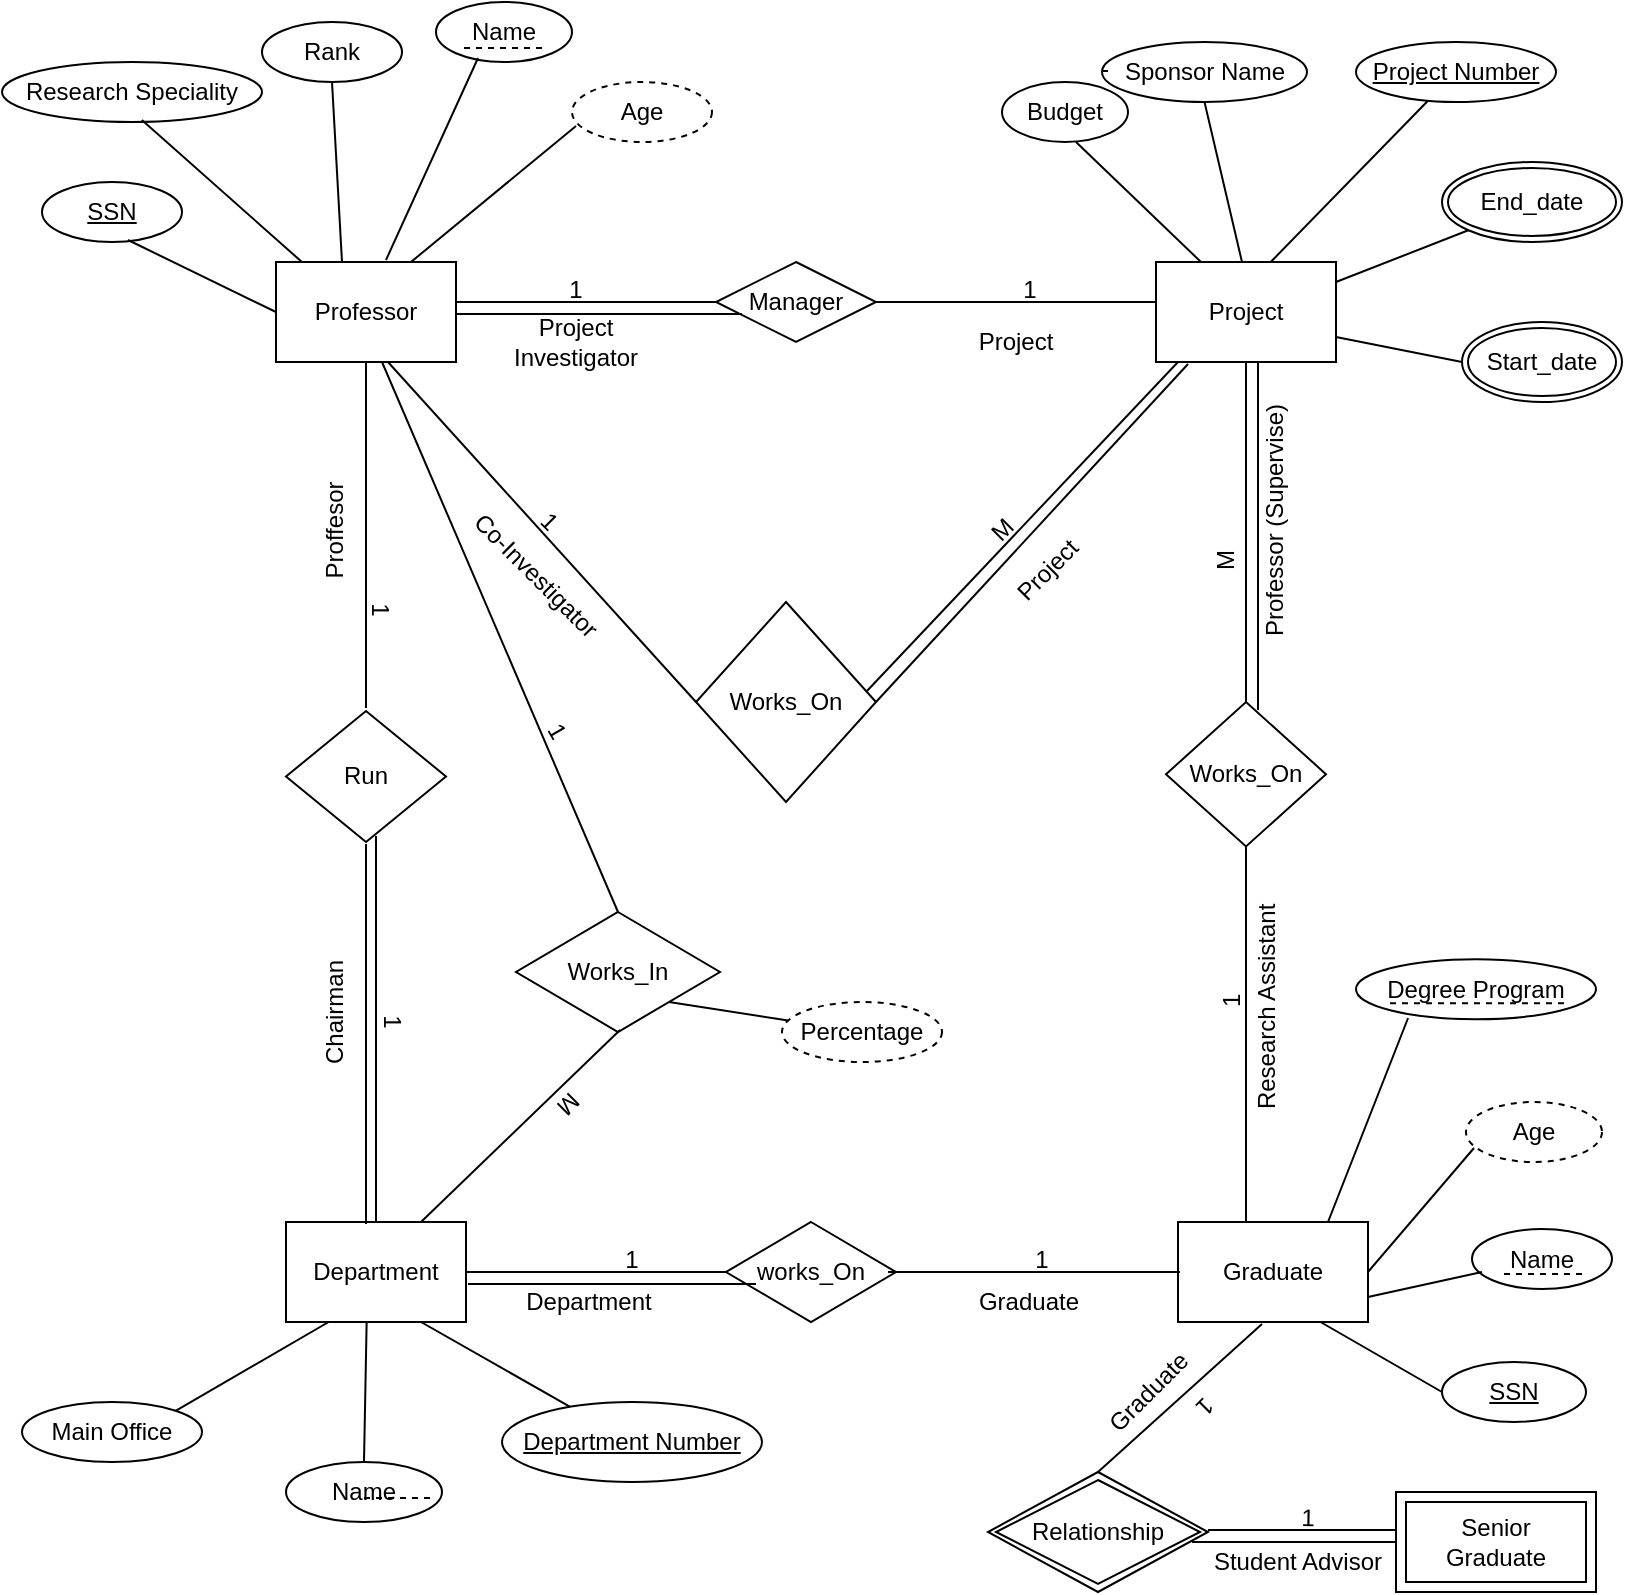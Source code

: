<mxfile type="github" version="14.2.9">
  <diagram id="zzBjoj9Kv_qoTOmiWQ99" name="Page-1">
    <mxGraphModel grid="1" shadow="0" math="0" pageHeight="1169" pageWidth="827" pageScale="1" page="1" fold="1" arrows="1" connect="1" tooltips="1" guides="1" gridSize="10" dy="480" dx="868">
      <root>
        <mxCell id="0" />
        <mxCell id="1" parent="0" />
        <mxCell id="fqFjoD4bvNdqLyDosjun-41" value="Professor (Supervise)" parent="1" style="text;html=1;strokeColor=none;fillColor=none;align=center;verticalAlign=middle;whiteSpace=wrap;rounded=0;rotation=-90;" vertex="1">
          <mxGeometry as="geometry" y="319.5" x="576.5" height="20" width="139" />
        </mxCell>
        <mxCell id="fqFjoD4bvNdqLyDosjun-1" value="" parent="1" edge="1" style="rounded=0;html=1;jettySize=auto;orthogonalLoop=1;fontSize=11;endArrow=block;endFill=0;endSize=8;strokeWidth=1;shadow=0;labelBackgroundColor=none;edgeStyle=orthogonalEdgeStyle;">
          <mxGeometry as="geometry" relative="1">
            <mxPoint as="sourcePoint" y="40" x="100" />
          </mxGeometry>
        </mxCell>
        <mxCell id="fqFjoD4bvNdqLyDosjun-2" value="Yes" parent="1" edge="1" style="rounded=0;html=1;jettySize=auto;orthogonalLoop=1;fontSize=11;endArrow=block;endFill=0;endSize=8;strokeWidth=1;shadow=0;labelBackgroundColor=none;edgeStyle=orthogonalEdgeStyle;">
          <mxGeometry as="geometry" relative="1" y="20">
            <mxPoint as="offset" />
            <mxPoint as="sourcePoint" y="170" x="100" />
          </mxGeometry>
        </mxCell>
        <mxCell id="fqFjoD4bvNdqLyDosjun-3" value="No" parent="1" edge="1" style="edgeStyle=orthogonalEdgeStyle;rounded=0;html=1;jettySize=auto;orthogonalLoop=1;fontSize=11;endArrow=block;endFill=0;endSize=8;strokeWidth=1;shadow=0;labelBackgroundColor=none;">
          <mxGeometry as="geometry" relative="1" y="10">
            <mxPoint as="offset" />
            <mxPoint as="sourcePoint" y="130" x="150" />
          </mxGeometry>
        </mxCell>
        <mxCell id="fqFjoD4bvNdqLyDosjun-4" value="Yes" parent="1" edge="1" style="edgeStyle=orthogonalEdgeStyle;rounded=0;html=1;jettySize=auto;orthogonalLoop=1;fontSize=11;endArrow=block;endFill=0;endSize=8;strokeWidth=1;shadow=0;labelBackgroundColor=none;">
          <mxGeometry as="geometry" relative="1" y="10">
            <mxPoint as="offset" />
            <mxPoint as="sourcePoint" y="250" x="150" />
          </mxGeometry>
        </mxCell>
        <mxCell id="fqFjoD4bvNdqLyDosjun-5" value="Professor" parent="1" style="rounded=0;whiteSpace=wrap;html=1;" vertex="1">
          <mxGeometry as="geometry" y="200" x="147" height="50" width="90" />
        </mxCell>
        <mxCell id="fqFjoD4bvNdqLyDosjun-6" value="Project" parent="1" style="rounded=0;whiteSpace=wrap;html=1;" vertex="1">
          <mxGeometry as="geometry" y="200" x="587" height="50" width="90" />
        </mxCell>
        <mxCell id="fqFjoD4bvNdqLyDosjun-7" value="Manager" parent="1" style="rhombus;whiteSpace=wrap;html=1;" vertex="1">
          <mxGeometry as="geometry" y="200" x="367" height="40" width="80" />
        </mxCell>
        <mxCell id="fqFjoD4bvNdqLyDosjun-8" value="" parent="1" edge="1" target="fqFjoD4bvNdqLyDosjun-7" style="endArrow=none;html=1;entryX=0;entryY=0.5;entryDx=0;entryDy=0;">
          <mxGeometry as="geometry" relative="1" height="50" width="50">
            <mxPoint as="sourcePoint" y="220" x="237" />
            <mxPoint as="targetPoint" y="60" x="297" />
            <Array as="points" />
          </mxGeometry>
        </mxCell>
        <mxCell id="fqFjoD4bvNdqLyDosjun-9" value="" parent="1" edge="1" style="endArrow=none;html=1;">
          <mxGeometry as="geometry" relative="1" height="50" width="50">
            <mxPoint as="sourcePoint" y="220" x="447" />
            <mxPoint as="targetPoint" y="220" x="587" />
            <Array as="points" />
          </mxGeometry>
        </mxCell>
        <mxCell id="fqFjoD4bvNdqLyDosjun-10" value="" parent="1" edge="1" style="endArrow=none;html=1;entryX=0;entryY=1;entryDx=0;entryDy=0;">
          <mxGeometry as="geometry" relative="1" height="50" width="50">
            <mxPoint as="sourcePoint" y="226" x="237" />
            <mxPoint as="targetPoint" y="226" x="380" />
            <Array as="points" />
          </mxGeometry>
        </mxCell>
        <mxCell id="fqFjoD4bvNdqLyDosjun-11" value="Department" parent="1" style="rounded=0;whiteSpace=wrap;html=1;" vertex="1">
          <mxGeometry as="geometry" y="680" x="152" height="50" width="90" />
        </mxCell>
        <mxCell id="fqFjoD4bvNdqLyDosjun-12" value="Graduate" parent="1" style="rounded=0;whiteSpace=wrap;html=1;" vertex="1">
          <mxGeometry as="geometry" y="680" x="598" height="50" width="95" />
        </mxCell>
        <mxCell id="fqFjoD4bvNdqLyDosjun-13" value="" parent="1" edge="1" target="fqFjoD4bvNdqLyDosjun-14" style="endArrow=none;html=1;entryX=0;entryY=0.5;entryDx=0;entryDy=0;exitX=1;exitY=0.5;exitDx=0;exitDy=0;" source="fqFjoD4bvNdqLyDosjun-11">
          <mxGeometry as="geometry" relative="1" height="50" width="50">
            <mxPoint as="sourcePoint" y="780" x="247" />
            <mxPoint as="targetPoint" y="660" x="297" />
            <Array as="points" />
          </mxGeometry>
        </mxCell>
        <mxCell id="fqFjoD4bvNdqLyDosjun-14" value="works_On" parent="1" style="rhombus;whiteSpace=wrap;html=1;" vertex="1">
          <mxGeometry as="geometry" y="680" x="372" height="50" width="85" />
        </mxCell>
        <mxCell id="fqFjoD4bvNdqLyDosjun-15" value="" parent="1" edge="1" style="endArrow=none;html=1;entryX=0;entryY=0.5;entryDx=0;entryDy=0;">
          <mxGeometry as="geometry" relative="1" height="50" width="50">
            <mxPoint as="sourcePoint" y="705" x="453" />
            <mxPoint as="targetPoint" y="705" x="599" />
            <Array as="points" />
          </mxGeometry>
        </mxCell>
        <mxCell id="fqFjoD4bvNdqLyDosjun-16" value="" parent="1" edge="1" target="fqFjoD4bvNdqLyDosjun-17" style="endArrow=none;html=1;entryX=0.5;entryY=1;entryDx=0;entryDy=0;">
          <mxGeometry as="geometry" relative="1" height="50" width="50">
            <mxPoint as="sourcePoint" y="680" x="632" />
            <mxPoint as="targetPoint" y="450" x="631.5" />
            <Array as="points" />
          </mxGeometry>
        </mxCell>
        <mxCell id="fqFjoD4bvNdqLyDosjun-17" value="Works_On" parent="1" style="rhombus;whiteSpace=wrap;html=1;" vertex="1">
          <mxGeometry as="geometry" y="420" x="592" height="72.25" width="80" />
        </mxCell>
        <mxCell id="fqFjoD4bvNdqLyDosjun-18" value="" parent="1" edge="1" target="fqFjoD4bvNdqLyDosjun-6" style="endArrow=none;html=1;exitX=0.5;exitY=0;exitDx=0;exitDy=0;" source="fqFjoD4bvNdqLyDosjun-17">
          <mxGeometry as="geometry" relative="1" height="50" width="50">
            <mxPoint as="sourcePoint" y="460" x="632" />
            <mxPoint as="targetPoint" y="253" x="632" />
            <Array as="points">
              <mxPoint y="350" x="632" />
            </Array>
          </mxGeometry>
        </mxCell>
        <mxCell id="fqFjoD4bvNdqLyDosjun-19" value="" parent="1" edge="1" style="endArrow=none;html=1;exitX=0.5;exitY=0;exitDx=0;exitDy=0;">
          <mxGeometry as="geometry" relative="1" height="50" width="50">
            <mxPoint as="sourcePoint" y="681" x="192" />
            <mxPoint as="targetPoint" y="491" x="192" />
            <Array as="points" />
          </mxGeometry>
        </mxCell>
        <mxCell id="fqFjoD4bvNdqLyDosjun-20" value="Run" parent="1" style="rhombus;whiteSpace=wrap;html=1;" vertex="1">
          <mxGeometry as="geometry" y="424.5" x="152" height="65.5" width="80" />
        </mxCell>
        <mxCell id="fqFjoD4bvNdqLyDosjun-21" value="" parent="1" edge="1" target="fqFjoD4bvNdqLyDosjun-5" style="endArrow=none;html=1;entryX=0.5;entryY=1;entryDx=0;entryDy=0;">
          <mxGeometry as="geometry" relative="1" height="50" width="50">
            <mxPoint as="sourcePoint" y="423" x="192" />
            <mxPoint as="targetPoint" y="253" x="192" />
            <Array as="points" />
          </mxGeometry>
        </mxCell>
        <mxCell id="fqFjoD4bvNdqLyDosjun-22" value="" parent="1" edge="1" style="endArrow=none;html=1;">
          <mxGeometry as="geometry" relative="1" height="50" width="50">
            <mxPoint as="sourcePoint" y="680" x="197" />
            <mxPoint as="targetPoint" y="487" x="197" />
            <Array as="points" />
          </mxGeometry>
        </mxCell>
        <mxCell id="fqFjoD4bvNdqLyDosjun-23" value="" parent="1" edge="1" style="endArrow=none;html=1;">
          <mxGeometry as="geometry" relative="1" height="50" width="50">
            <mxPoint as="sourcePoint" y="424" x="638" />
            <mxPoint as="targetPoint" y="250" x="638" />
            <Array as="points">
              <mxPoint y="348.5" x="638" />
            </Array>
          </mxGeometry>
        </mxCell>
        <mxCell id="fqFjoD4bvNdqLyDosjun-24" value="" parent="1" edge="1" target="fqFjoD4bvNdqLyDosjun-14" style="endArrow=none;html=1;entryX=0;entryY=0.5;entryDx=0;entryDy=0;">
          <mxGeometry as="geometry" relative="1" height="50" width="50">
            <mxPoint as="sourcePoint" y="705" x="242" />
            <mxPoint as="targetPoint" y="705" x="382" />
            <Array as="points" />
          </mxGeometry>
        </mxCell>
        <mxCell id="fqFjoD4bvNdqLyDosjun-27" value="" parent="1" edge="1" style="endArrow=none;html=1;exitX=0.5;exitY=0;exitDx=0;exitDy=0;" source="NwAWpvBv4_DPWViQor-r-1">
          <mxGeometry as="geometry" relative="1" height="50" width="50">
            <mxPoint as="sourcePoint" y="790" x="590" />
            <mxPoint as="targetPoint" y="731" x="640" />
            <Array as="points" />
          </mxGeometry>
        </mxCell>
        <mxCell id="fqFjoD4bvNdqLyDosjun-28" value="" parent="1" edge="1" style="endArrow=none;html=1;">
          <mxGeometry as="geometry" relative="1" height="50" width="50">
            <mxPoint as="sourcePoint" y="711" x="243" />
            <mxPoint as="targetPoint" y="711" x="387" />
            <Array as="points" />
          </mxGeometry>
        </mxCell>
        <mxCell id="fqFjoD4bvNdqLyDosjun-30" value="" parent="1" edge="1" style="endArrow=none;html=1;entryX=0.9;entryY=0.65;entryDx=0;entryDy=0;entryPerimeter=0;">
          <mxGeometry as="geometry" relative="1" height="50" width="50">
            <mxPoint as="sourcePoint" y="840" x="710" />
            <mxPoint as="targetPoint" y="840" x="605" />
            <Array as="points" />
          </mxGeometry>
        </mxCell>
        <mxCell id="fqFjoD4bvNdqLyDosjun-32" value="" parent="1" edge="1" style="endArrow=none;html=1;entryX=1;entryY=0.5;entryDx=0;entryDy=0;">
          <mxGeometry as="geometry" relative="1" height="50" width="50">
            <mxPoint as="sourcePoint" y="834" x="711" />
            <mxPoint as="targetPoint" y="834" x="613" />
            <Array as="points" />
          </mxGeometry>
        </mxCell>
        <mxCell id="fqFjoD4bvNdqLyDosjun-33" value="Works_On" parent="1" style="rhombus;whiteSpace=wrap;html=1;" vertex="1">
          <mxGeometry as="geometry" y="370" x="357" height="100" width="90" />
        </mxCell>
        <mxCell id="fqFjoD4bvNdqLyDosjun-34" value="" parent="1" edge="1" target="fqFjoD4bvNdqLyDosjun-5" style="endArrow=none;html=1;entryX=0.622;entryY=1;entryDx=0;entryDy=0;exitX=0;exitY=0.5;exitDx=0;exitDy=0;entryPerimeter=0;" source="fqFjoD4bvNdqLyDosjun-33">
          <mxGeometry as="geometry" relative="1" height="50" width="50">
            <mxPoint as="sourcePoint" y="400" x="327" />
            <mxPoint as="targetPoint" y="350" x="377" />
          </mxGeometry>
        </mxCell>
        <mxCell id="fqFjoD4bvNdqLyDosjun-35" value="" parent="1" edge="1" style="endArrow=none;html=1;">
          <mxGeometry as="geometry" relative="1" height="50" width="50">
            <mxPoint as="sourcePoint" y="415" x="442" />
            <mxPoint as="targetPoint" y="250" x="598" />
          </mxGeometry>
        </mxCell>
        <mxCell id="fqFjoD4bvNdqLyDosjun-36" value="" parent="1" edge="1" target="fqFjoD4bvNdqLyDosjun-6" style="endArrow=none;html=1;entryX=0.178;entryY=1.02;entryDx=0;entryDy=0;entryPerimeter=0;">
          <mxGeometry as="geometry" relative="1" height="50" width="50">
            <mxPoint as="sourcePoint" y="420" x="447" />
            <mxPoint as="targetPoint" y="270" x="587" />
          </mxGeometry>
        </mxCell>
        <mxCell id="fqFjoD4bvNdqLyDosjun-37" value="Project Investigator" parent="1" style="text;html=1;strokeColor=none;fillColor=none;align=center;verticalAlign=middle;whiteSpace=wrap;rounded=0;" vertex="1">
          <mxGeometry as="geometry" y="230" x="267" height="20" width="60" />
        </mxCell>
        <mxCell id="fqFjoD4bvNdqLyDosjun-38" value="Project" parent="1" style="text;html=1;strokeColor=none;fillColor=none;align=center;verticalAlign=middle;whiteSpace=wrap;rounded=0;" vertex="1">
          <mxGeometry as="geometry" y="230" x="487" height="20" width="60" />
        </mxCell>
        <mxCell id="fqFjoD4bvNdqLyDosjun-39" value="Co-Investigator" parent="1" style="text;html=1;strokeColor=none;fillColor=none;align=center;verticalAlign=middle;whiteSpace=wrap;rounded=0;rotation=45;" vertex="1">
          <mxGeometry as="geometry" y="347" x="232" height="20" width="90" />
        </mxCell>
        <mxCell id="fqFjoD4bvNdqLyDosjun-40" value="Project" parent="1" style="text;html=1;strokeColor=none;fillColor=none;align=center;verticalAlign=middle;whiteSpace=wrap;rounded=0;rotation=-45;" vertex="1">
          <mxGeometry as="geometry" y="344" x="503" height="20" width="60" />
        </mxCell>
        <mxCell id="fqFjoD4bvNdqLyDosjun-42" value="Research Assistant" parent="1" style="text;html=1;strokeColor=none;fillColor=none;align=center;verticalAlign=middle;whiteSpace=wrap;rounded=0;rotation=-90;" vertex="1">
          <mxGeometry as="geometry" y="559.63" x="580" height="25.37" width="125.75" />
        </mxCell>
        <mxCell id="fqFjoD4bvNdqLyDosjun-44" value="Graduate" parent="1" style="text;html=1;strokeColor=none;fillColor=none;align=center;verticalAlign=middle;whiteSpace=wrap;rounded=0;rotation=0;" vertex="1">
          <mxGeometry as="geometry" y="710" x="487" height="20" width="73" />
        </mxCell>
        <mxCell id="fqFjoD4bvNdqLyDosjun-45" value="Chairman" parent="1" style="text;html=1;strokeColor=none;fillColor=none;align=center;verticalAlign=middle;whiteSpace=wrap;rounded=0;rotation=-90;" vertex="1">
          <mxGeometry as="geometry" y="565" x="140" height="20" width="73" />
        </mxCell>
        <mxCell id="fqFjoD4bvNdqLyDosjun-46" value="Proffesor" parent="1" style="text;html=1;strokeColor=none;fillColor=none;align=center;verticalAlign=middle;whiteSpace=wrap;rounded=0;rotation=-90;" vertex="1">
          <mxGeometry as="geometry" y="324" x="140" height="20" width="73" />
        </mxCell>
        <mxCell id="fqFjoD4bvNdqLyDosjun-47" value="Student Advisor" parent="1" style="text;html=1;strokeColor=none;fillColor=none;align=center;verticalAlign=middle;whiteSpace=wrap;rounded=0;rotation=0;" vertex="1">
          <mxGeometry as="geometry" y="840" x="613" height="20" width="90" />
        </mxCell>
        <mxCell id="fqFjoD4bvNdqLyDosjun-48" value="Graduate" parent="1" style="text;html=1;strokeColor=none;fillColor=none;align=center;verticalAlign=middle;whiteSpace=wrap;rounded=0;rotation=-45;" vertex="1">
          <mxGeometry as="geometry" y="755" x="547" height="20" width="73" />
        </mxCell>
        <mxCell id="a3pUnFV5iKH_uMltHzpQ-2" value="Rank" parent="1" style="ellipse;whiteSpace=wrap;html=1;" vertex="1">
          <mxGeometry as="geometry" y="80" x="140" height="30" width="70" />
        </mxCell>
        <mxCell id="a3pUnFV5iKH_uMltHzpQ-3" value="SSN" parent="1" style="ellipse;whiteSpace=wrap;html=1;align=center;fontStyle=4;" vertex="1">
          <mxGeometry as="geometry" y="160" x="30" height="30" width="70" />
        </mxCell>
        <mxCell id="a3pUnFV5iKH_uMltHzpQ-4" value="Name" parent="1" style="ellipse;whiteSpace=wrap;html=1;align=center;" vertex="1">
          <mxGeometry as="geometry" y="70" x="227" height="30" width="68" />
        </mxCell>
        <mxCell id="a3pUnFV5iKH_uMltHzpQ-5" value="Age" parent="1" style="ellipse;whiteSpace=wrap;html=1;align=center;dashed=1;" vertex="1">
          <mxGeometry as="geometry" y="110" x="295" height="30" width="70" />
        </mxCell>
        <mxCell id="a3pUnFV5iKH_uMltHzpQ-7" value="Research Speciality" parent="1" style="ellipse;whiteSpace=wrap;html=1;align=center;" vertex="1">
          <mxGeometry as="geometry" y="100" x="10" height="30" width="130" />
        </mxCell>
        <mxCell id="a3pUnFV5iKH_uMltHzpQ-14" value="" parent="1" edge="1" style="endArrow=none;dashed=1;html=1;">
          <mxGeometry as="geometry" relative="1" height="50" width="50">
            <mxPoint as="sourcePoint" y="93" x="241" />
            <mxPoint as="targetPoint" y="93" x="281" />
          </mxGeometry>
        </mxCell>
        <mxCell id="a3pUnFV5iKH_uMltHzpQ-15" value="" parent="1" edge="1" target="a3pUnFV5iKH_uMltHzpQ-3" style="endArrow=none;html=1;entryX=0.614;entryY=0.967;entryDx=0;entryDy=0;entryPerimeter=0;exitX=0;exitY=0.5;exitDx=0;exitDy=0;" source="fqFjoD4bvNdqLyDosjun-5">
          <mxGeometry as="geometry" relative="1" height="50" width="50">
            <mxPoint as="sourcePoint" y="250" x="70" />
            <mxPoint as="targetPoint" y="200" x="120" />
          </mxGeometry>
        </mxCell>
        <mxCell id="a3pUnFV5iKH_uMltHzpQ-16" value="" parent="1" edge="1" target="a3pUnFV5iKH_uMltHzpQ-7" style="endArrow=none;html=1;entryX=0.538;entryY=0.967;entryDx=0;entryDy=0;entryPerimeter=0;exitX=0.144;exitY=0;exitDx=0;exitDy=0;exitPerimeter=0;" source="fqFjoD4bvNdqLyDosjun-5">
          <mxGeometry as="geometry" relative="1" height="50" width="50">
            <mxPoint as="sourcePoint" y="195" x="150" />
            <mxPoint as="targetPoint" y="150" x="100.0" />
          </mxGeometry>
        </mxCell>
        <mxCell id="a3pUnFV5iKH_uMltHzpQ-17" value="" parent="1" edge="1" target="a3pUnFV5iKH_uMltHzpQ-2" style="endArrow=none;html=1;entryX=0.5;entryY=1;entryDx=0;entryDy=0;">
          <mxGeometry as="geometry" relative="1" height="50" width="50">
            <mxPoint as="sourcePoint" y="200" x="180" />
            <mxPoint as="targetPoint" y="100" x="160" />
          </mxGeometry>
        </mxCell>
        <mxCell id="a3pUnFV5iKH_uMltHzpQ-18" value="" parent="1" edge="1" target="a3pUnFV5iKH_uMltHzpQ-4" style="endArrow=none;html=1;entryX=0.309;entryY=0.933;entryDx=0;entryDy=0;entryPerimeter=0;exitX=0.611;exitY=-0.02;exitDx=0;exitDy=0;exitPerimeter=0;" source="fqFjoD4bvNdqLyDosjun-5">
          <mxGeometry as="geometry" relative="1" height="50" width="50">
            <mxPoint as="sourcePoint" y="196" x="211" />
            <mxPoint as="targetPoint" y="124" x="220" />
          </mxGeometry>
        </mxCell>
        <mxCell id="a3pUnFV5iKH_uMltHzpQ-19" value="" parent="1" edge="1" target="a3pUnFV5iKH_uMltHzpQ-5" style="endArrow=none;html=1;exitX=0.75;exitY=0;exitDx=0;exitDy=0;entryX=0.029;entryY=0.733;entryDx=0;entryDy=0;entryPerimeter=0;" source="fqFjoD4bvNdqLyDosjun-5">
          <mxGeometry as="geometry" relative="1" height="50" width="50">
            <mxPoint as="sourcePoint" y="190" x="230" />
            <mxPoint as="targetPoint" y="150" x="240" />
          </mxGeometry>
        </mxCell>
        <mxCell id="a3pUnFV5iKH_uMltHzpQ-20" value="Budget" parent="1" style="ellipse;whiteSpace=wrap;html=1;align=center;direction=west;rotation=0;" vertex="1">
          <mxGeometry as="geometry" y="110" x="510" height="30" width="63" />
        </mxCell>
        <mxCell id="a3pUnFV5iKH_uMltHzpQ-22" value="" parent="1" edge="1" style="endArrow=none;dashed=1;html=1;" source="a3pUnFV5iKH_uMltHzpQ-21">
          <mxGeometry as="geometry" relative="1" height="50" width="50">
            <mxPoint as="sourcePoint" y="104.5" x="563" />
            <mxPoint as="targetPoint" y="104.5" x="637.5" />
          </mxGeometry>
        </mxCell>
        <mxCell id="a3pUnFV5iKH_uMltHzpQ-24" value="Project Number" parent="1" style="ellipse;whiteSpace=wrap;html=1;align=center;fontStyle=4;" vertex="1">
          <mxGeometry as="geometry" y="90" x="687" height="30" width="100" />
        </mxCell>
        <mxCell id="a3pUnFV5iKH_uMltHzpQ-27" value="End_date" parent="1" style="ellipse;shape=doubleEllipse;margin=3;whiteSpace=wrap;html=1;align=center;" vertex="1">
          <mxGeometry as="geometry" y="150" x="730" height="40" width="90" />
        </mxCell>
        <mxCell id="a3pUnFV5iKH_uMltHzpQ-28" value="Start_date" parent="1" style="ellipse;shape=doubleEllipse;margin=3;whiteSpace=wrap;html=1;align=center;" vertex="1">
          <mxGeometry as="geometry" y="230" x="740" height="40" width="80" />
        </mxCell>
        <mxCell id="a3pUnFV5iKH_uMltHzpQ-21" value="Sponsor Name" parent="1" style="ellipse;whiteSpace=wrap;html=1;align=center;" vertex="1">
          <mxGeometry as="geometry" y="90" x="560" height="30" width="102.5" />
        </mxCell>
        <mxCell id="a3pUnFV5iKH_uMltHzpQ-29" value="" parent="1" edge="1" target="a3pUnFV5iKH_uMltHzpQ-21" style="endArrow=none;dashed=1;html=1;">
          <mxGeometry as="geometry" relative="1" height="50" width="50">
            <mxPoint as="sourcePoint" y="104.5" x="563" />
            <mxPoint as="targetPoint" y="104.5" x="637.5" />
          </mxGeometry>
        </mxCell>
        <mxCell id="a3pUnFV5iKH_uMltHzpQ-30" value="" parent="1" edge="1" target="a3pUnFV5iKH_uMltHzpQ-28" style="endArrow=none;html=1;entryX=0;entryY=0.5;entryDx=0;entryDy=0;exitX=1;exitY=0.75;exitDx=0;exitDy=0;" source="fqFjoD4bvNdqLyDosjun-6">
          <mxGeometry as="geometry" relative="1" height="50" width="50">
            <mxPoint as="sourcePoint" y="250" x="677" />
            <mxPoint as="targetPoint" y="200" x="727" />
          </mxGeometry>
        </mxCell>
        <mxCell id="a3pUnFV5iKH_uMltHzpQ-31" value="" parent="1" edge="1" target="a3pUnFV5iKH_uMltHzpQ-27" style="endArrow=none;html=1;entryX=0;entryY=1;entryDx=0;entryDy=0;">
          <mxGeometry as="geometry" relative="1" height="50" width="50">
            <mxPoint as="sourcePoint" y="210" x="677" />
            <mxPoint as="targetPoint" y="210" x="740" />
          </mxGeometry>
        </mxCell>
        <mxCell id="a3pUnFV5iKH_uMltHzpQ-32" value="" parent="1" edge="1" target="a3pUnFV5iKH_uMltHzpQ-24" style="endArrow=none;html=1;">
          <mxGeometry as="geometry" relative="1" height="50" width="50">
            <mxPoint as="sourcePoint" y="200" x="644.36" />
            <mxPoint as="targetPoint" y="174.142" x="712.005" />
          </mxGeometry>
        </mxCell>
        <mxCell id="a3pUnFV5iKH_uMltHzpQ-33" value="" parent="1" edge="1" target="a3pUnFV5iKH_uMltHzpQ-21" style="endArrow=none;html=1;entryX=0.5;entryY=1;entryDx=0;entryDy=0;">
          <mxGeometry as="geometry" relative="1" height="50" width="50">
            <mxPoint as="sourcePoint" y="200" x="630" />
            <mxPoint as="targetPoint" y="119.404" x="683.0" />
          </mxGeometry>
        </mxCell>
        <mxCell id="a3pUnFV5iKH_uMltHzpQ-34" value="" parent="1" edge="1" style="endArrow=none;html=1;entryX=0.5;entryY=1;entryDx=0;entryDy=0;exitX=0.25;exitY=0;exitDx=0;exitDy=0;" source="fqFjoD4bvNdqLyDosjun-6">
          <mxGeometry as="geometry" relative="1" height="50" width="50">
            <mxPoint as="sourcePoint" y="196" x="600" />
            <mxPoint as="targetPoint" y="140" x="547" />
          </mxGeometry>
        </mxCell>
        <mxCell id="a3pUnFV5iKH_uMltHzpQ-35" value="Name" parent="1" style="ellipse;whiteSpace=wrap;html=1;align=center;" vertex="1">
          <mxGeometry as="geometry" y="800" x="152" height="30" width="78" />
        </mxCell>
        <mxCell id="a3pUnFV5iKH_uMltHzpQ-36" value="" parent="1" edge="1" style="endArrow=none;dashed=1;html=1;">
          <mxGeometry as="geometry" relative="1" height="50" width="50">
            <mxPoint as="sourcePoint" y="818" x="191" />
            <mxPoint as="targetPoint" y="818" x="227" />
          </mxGeometry>
        </mxCell>
        <mxCell id="a3pUnFV5iKH_uMltHzpQ-37" value="Department Number" parent="1" style="ellipse;whiteSpace=wrap;html=1;align=center;fontStyle=4;" vertex="1">
          <mxGeometry as="geometry" y="770" x="260" height="40" width="130" />
        </mxCell>
        <mxCell id="a3pUnFV5iKH_uMltHzpQ-38" value="Main Office" parent="1" style="ellipse;whiteSpace=wrap;html=1;align=center;" vertex="1">
          <mxGeometry as="geometry" y="770" x="20" height="30" width="90" />
        </mxCell>
        <mxCell id="a3pUnFV5iKH_uMltHzpQ-39" value="" parent="1" edge="1" target="a3pUnFV5iKH_uMltHzpQ-37" style="endArrow=none;html=1;exitX=0.75;exitY=1;exitDx=0;exitDy=0;" source="fqFjoD4bvNdqLyDosjun-11">
          <mxGeometry as="geometry" relative="1" height="50" width="50">
            <mxPoint as="sourcePoint" y="890" x="220" />
            <mxPoint as="targetPoint" y="840" x="270" />
          </mxGeometry>
        </mxCell>
        <mxCell id="a3pUnFV5iKH_uMltHzpQ-40" value="" parent="1" edge="1" target="a3pUnFV5iKH_uMltHzpQ-35" style="endArrow=none;html=1;exitX=0.75;exitY=1;exitDx=0;exitDy=0;entryX=0.5;entryY=0;entryDx=0;entryDy=0;">
          <mxGeometry as="geometry" relative="1" height="50" width="50">
            <mxPoint as="sourcePoint" y="730" x="192.32" />
            <mxPoint as="targetPoint" y="772.391" x="267.004" />
          </mxGeometry>
        </mxCell>
        <mxCell id="a3pUnFV5iKH_uMltHzpQ-41" value="" parent="1" edge="1" target="a3pUnFV5iKH_uMltHzpQ-38" style="endArrow=none;html=1;exitX=0.75;exitY=1;exitDx=0;exitDy=0;entryX=1;entryY=0;entryDx=0;entryDy=0;">
          <mxGeometry as="geometry" relative="1" height="50" width="50">
            <mxPoint as="sourcePoint" y="730" x="173.32" />
            <mxPoint as="targetPoint" y="797" x="190" />
          </mxGeometry>
        </mxCell>
        <mxCell id="a3pUnFV5iKH_uMltHzpQ-42" value="SSN" parent="1" style="ellipse;whiteSpace=wrap;html=1;align=center;fontStyle=4;" vertex="1">
          <mxGeometry as="geometry" y="750" x="730" height="30" width="72" />
        </mxCell>
        <mxCell id="a3pUnFV5iKH_uMltHzpQ-44" value="Age" parent="1" style="ellipse;whiteSpace=wrap;html=1;align=center;dashed=1;" vertex="1">
          <mxGeometry as="geometry" y="620" x="742" height="30" width="68" />
        </mxCell>
        <mxCell id="a3pUnFV5iKH_uMltHzpQ-45" value="Degree Program" parent="1" style="ellipse;whiteSpace=wrap;html=1;align=center;" vertex="1">
          <mxGeometry as="geometry" y="548.63" x="687" height="30" width="120" />
        </mxCell>
        <mxCell id="a3pUnFV5iKH_uMltHzpQ-46" value="Name" parent="1" style="ellipse;whiteSpace=wrap;html=1;align=center;" vertex="1">
          <mxGeometry as="geometry" y="683.5" x="745" height="30" width="70" />
        </mxCell>
        <mxCell id="a3pUnFV5iKH_uMltHzpQ-48" value="" parent="1" edge="1" style="endArrow=none;dashed=1;html=1;">
          <mxGeometry as="geometry" relative="1" height="50" width="50">
            <mxPoint as="sourcePoint" y="706" x="761" />
            <mxPoint as="targetPoint" y="706" x="801" />
          </mxGeometry>
        </mxCell>
        <mxCell id="a3pUnFV5iKH_uMltHzpQ-49" value="" parent="1" edge="1" style="endArrow=none;dashed=1;html=1;">
          <mxGeometry as="geometry" relative="1" height="50" width="50">
            <mxPoint as="sourcePoint" y="570.63" x="704" />
            <mxPoint as="targetPoint" y="570.63" x="794" />
          </mxGeometry>
        </mxCell>
        <mxCell id="a3pUnFV5iKH_uMltHzpQ-50" value="" parent="1" edge="1" target="a3pUnFV5iKH_uMltHzpQ-45" style="endArrow=none;html=1;entryX=0.217;entryY=0.979;entryDx=0;entryDy=0;entryPerimeter=0;">
          <mxGeometry as="geometry" relative="1" height="50" width="50">
            <mxPoint as="sourcePoint" y="680" x="673" />
            <mxPoint as="targetPoint" y="630" x="723" />
          </mxGeometry>
        </mxCell>
        <mxCell id="a3pUnFV5iKH_uMltHzpQ-51" value="" parent="1" edge="1" target="a3pUnFV5iKH_uMltHzpQ-44" style="endArrow=none;html=1;entryX=0.059;entryY=0.767;entryDx=0;entryDy=0;entryPerimeter=0;exitX=1;exitY=0.5;exitDx=0;exitDy=0;" source="fqFjoD4bvNdqLyDosjun-12">
          <mxGeometry as="geometry" relative="1" height="50" width="50">
            <mxPoint as="sourcePoint" y="690" x="690" />
            <mxPoint as="targetPoint" y="647" x="729" />
          </mxGeometry>
        </mxCell>
        <mxCell id="a3pUnFV5iKH_uMltHzpQ-52" value="" parent="1" edge="1" style="endArrow=none;html=1;exitX=1;exitY=0.75;exitDx=0;exitDy=0;" source="fqFjoD4bvNdqLyDosjun-12">
          <mxGeometry as="geometry" relative="1" height="50" width="50">
            <mxPoint as="sourcePoint" y="715" x="697" />
            <mxPoint as="targetPoint" y="705" x="750" />
          </mxGeometry>
        </mxCell>
        <mxCell id="a3pUnFV5iKH_uMltHzpQ-53" value="" parent="1" edge="1" target="a3pUnFV5iKH_uMltHzpQ-42" style="endArrow=none;html=1;exitX=0.75;exitY=1;exitDx=0;exitDy=0;entryX=0;entryY=0.5;entryDx=0;entryDy=0;" source="fqFjoD4bvNdqLyDosjun-12">
          <mxGeometry as="geometry" relative="1" height="50" width="50">
            <mxPoint as="sourcePoint" y="732" x="670" />
            <mxPoint as="targetPoint" y="750" x="740" />
          </mxGeometry>
        </mxCell>
        <mxCell id="a3pUnFV5iKH_uMltHzpQ-54" value="Works_In" parent="1" style="shape=rhombus;perimeter=rhombusPerimeter;whiteSpace=wrap;html=1;align=center;" vertex="1">
          <mxGeometry as="geometry" y="525" x="267" height="60" width="102" />
        </mxCell>
        <mxCell id="a3pUnFV5iKH_uMltHzpQ-55" value="" parent="1" edge="1" style="endArrow=none;html=1;exitX=0.5;exitY=0;exitDx=0;exitDy=0;" source="a3pUnFV5iKH_uMltHzpQ-54">
          <mxGeometry as="geometry" relative="1" height="50" width="50">
            <mxPoint as="sourcePoint" y="500" x="400" />
            <mxPoint as="targetPoint" y="250" x="200" />
          </mxGeometry>
        </mxCell>
        <mxCell id="a3pUnFV5iKH_uMltHzpQ-56" value="" parent="1" edge="1" target="fqFjoD4bvNdqLyDosjun-11" style="endArrow=none;html=1;entryX=0.75;entryY=0;entryDx=0;entryDy=0;exitX=0.5;exitY=1;exitDx=0;exitDy=0;">
          <mxGeometry as="geometry" relative="1" height="50" width="50">
            <mxPoint as="sourcePoint" y="584" x="319" />
            <mxPoint as="targetPoint" y="677" x="210.96" />
          </mxGeometry>
        </mxCell>
        <mxCell id="a3pUnFV5iKH_uMltHzpQ-57" value="Percentage" parent="1" style="ellipse;whiteSpace=wrap;html=1;align=center;dashed=1;" vertex="1">
          <mxGeometry as="geometry" y="570" x="400" height="30" width="80" />
        </mxCell>
        <mxCell id="a3pUnFV5iKH_uMltHzpQ-60" value="" parent="1" edge="1" target="a3pUnFV5iKH_uMltHzpQ-57" style="endArrow=none;html=1;exitX=1;exitY=1;exitDx=0;exitDy=0;" source="a3pUnFV5iKH_uMltHzpQ-54">
          <mxGeometry as="geometry" relative="1" height="50" width="50">
            <mxPoint as="sourcePoint" y="660" x="400" />
            <mxPoint as="targetPoint" y="610" x="450" />
          </mxGeometry>
        </mxCell>
        <mxCell id="a3pUnFV5iKH_uMltHzpQ-61" value="Senior Graduate" parent="1" style="shape=ext;margin=3;double=1;whiteSpace=wrap;html=1;align=center;" vertex="1">
          <mxGeometry as="geometry" y="815" x="707" height="50" width="100" />
        </mxCell>
        <mxCell id="a3pUnFV5iKH_uMltHzpQ-65" value="Department" parent="1" style="text;html=1;strokeColor=none;fillColor=none;align=center;verticalAlign=middle;whiteSpace=wrap;rounded=0;rotation=0;" vertex="1">
          <mxGeometry as="geometry" y="710" x="267" height="20" width="73" />
        </mxCell>
        <mxCell id="NwAWpvBv4_DPWViQor-r-1" value="Relationship" parent="1" style="shape=rhombus;double=1;perimeter=rhombusPerimeter;whiteSpace=wrap;html=1;align=center;" vertex="1">
          <mxGeometry as="geometry" y="805" x="503" height="60" width="110" />
        </mxCell>
        <mxCell id="NwAWpvBv4_DPWViQor-r-4" value="1" parent="1" style="text;html=1;strokeColor=none;fillColor=none;align=center;verticalAlign=middle;whiteSpace=wrap;rounded=0;" vertex="1">
          <mxGeometry as="geometry" y="204" x="493.5" height="20" width="60" />
        </mxCell>
        <mxCell id="NwAWpvBv4_DPWViQor-r-5" value="1" parent="1" style="text;html=1;strokeColor=none;fillColor=none;align=center;verticalAlign=middle;whiteSpace=wrap;rounded=0;" vertex="1">
          <mxGeometry as="geometry" y="204" x="267" height="20" width="60" />
        </mxCell>
        <mxCell id="NwAWpvBv4_DPWViQor-r-7" value="1" parent="1" style="text;html=1;strokeColor=none;fillColor=none;align=center;verticalAlign=middle;whiteSpace=wrap;rounded=0;rotation=45;" vertex="1">
          <mxGeometry as="geometry" y="319.5" x="254" height="20" width="60" />
        </mxCell>
        <mxCell id="NwAWpvBv4_DPWViQor-r-8" value="M" parent="1" style="text;html=1;strokeColor=none;fillColor=none;align=center;verticalAlign=middle;whiteSpace=wrap;rounded=0;rotation=-45;" vertex="1">
          <mxGeometry as="geometry" y="323.5" x="480" height="20" width="60" />
        </mxCell>
        <mxCell id="NwAWpvBv4_DPWViQor-r-9" value="1" parent="1" style="text;html=1;strokeColor=none;fillColor=none;align=center;verticalAlign=middle;whiteSpace=wrap;rounded=0;rotation=90;" vertex="1">
          <mxGeometry as="geometry" y="364" x="169" height="20" width="60" />
        </mxCell>
        <mxCell id="NwAWpvBv4_DPWViQor-r-10" value="1" parent="1" style="text;html=1;strokeColor=none;fillColor=none;align=center;verticalAlign=middle;whiteSpace=wrap;rounded=0;rotation=90;" vertex="1">
          <mxGeometry as="geometry" y="570" x="175" height="20" width="60" />
        </mxCell>
        <mxCell id="NwAWpvBv4_DPWViQor-r-11" value="1" parent="1" style="text;html=1;strokeColor=none;fillColor=none;align=center;verticalAlign=middle;whiteSpace=wrap;rounded=0;rotation=60;" vertex="1">
          <mxGeometry as="geometry" y="424.5" x="258" height="20" width="60" />
        </mxCell>
        <mxCell id="NwAWpvBv4_DPWViQor-r-12" value="M" parent="1" style="text;html=1;strokeColor=none;fillColor=none;align=center;verticalAlign=middle;whiteSpace=wrap;rounded=0;rotation=-225;" vertex="1">
          <mxGeometry as="geometry" y="611" x="263" height="20" width="60" />
        </mxCell>
        <mxCell id="NwAWpvBv4_DPWViQor-r-15" value="1" parent="1" style="text;html=1;strokeColor=none;fillColor=none;align=center;verticalAlign=middle;whiteSpace=wrap;rounded=0;rotation=0;" vertex="1">
          <mxGeometry as="geometry" y="689" x="295" height="19" width="60" />
        </mxCell>
        <mxCell id="NwAWpvBv4_DPWViQor-r-16" value="1" parent="1" style="text;html=1;strokeColor=none;fillColor=none;align=center;verticalAlign=middle;whiteSpace=wrap;rounded=0;rotation=0;" vertex="1">
          <mxGeometry as="geometry" y="689" x="500" height="19" width="60" />
        </mxCell>
        <mxCell id="NwAWpvBv4_DPWViQor-r-17" value="1" parent="1" style="text;html=1;strokeColor=none;fillColor=none;align=center;verticalAlign=middle;whiteSpace=wrap;rounded=0;rotation=-90;" vertex="1">
          <mxGeometry as="geometry" y="559.63" x="595" height="19" width="60" />
        </mxCell>
        <mxCell id="NwAWpvBv4_DPWViQor-r-18" value="M" parent="1" style="text;html=1;strokeColor=none;fillColor=none;align=center;verticalAlign=middle;whiteSpace=wrap;rounded=0;rotation=-90;" vertex="1">
          <mxGeometry as="geometry" y="339.5" x="592" height="19" width="60" />
        </mxCell>
        <mxCell id="Rt8N4zapjzfBvLKmY5ud-4" value="1" parent="1" style="text;html=1;strokeColor=none;fillColor=none;align=center;verticalAlign=middle;whiteSpace=wrap;rounded=0;rotation=-225;" vertex="1">
          <mxGeometry as="geometry" y="764.88" x="581.63" height="14.25" width="60" />
        </mxCell>
        <mxCell id="Rt8N4zapjzfBvLKmY5ud-5" value="1" parent="1" style="text;html=1;strokeColor=none;fillColor=none;align=center;verticalAlign=middle;whiteSpace=wrap;rounded=0;rotation=1;" vertex="1">
          <mxGeometry as="geometry" y="821" x="633" height="14.25" width="60" />
        </mxCell>
      </root>
    </mxGraphModel>
  </diagram>
</mxfile>
